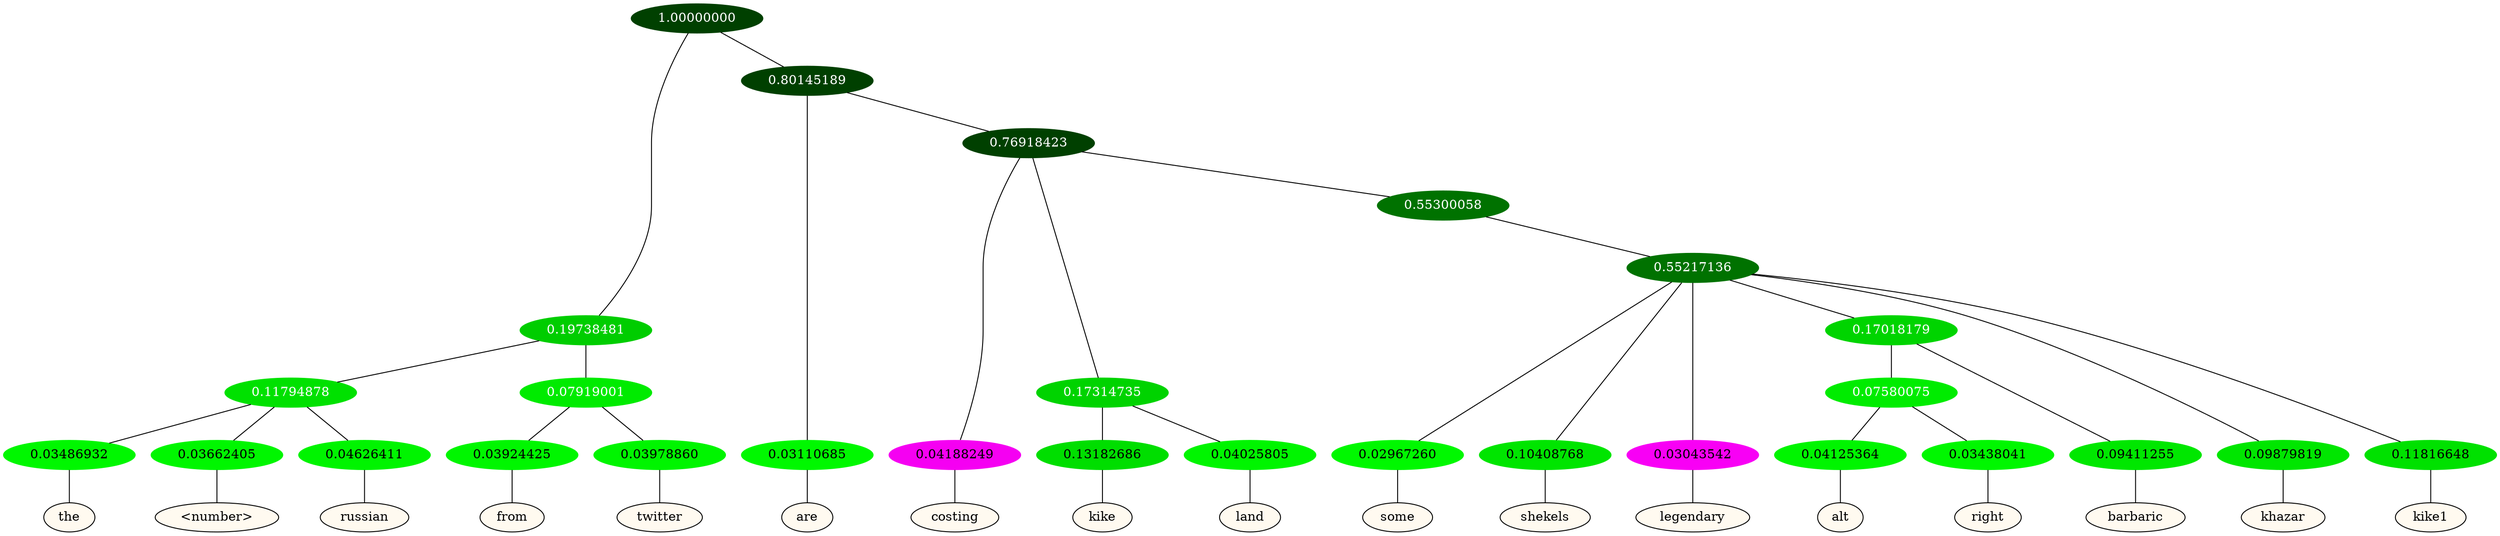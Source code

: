 graph {
	node [format=png height=0.15 nodesep=0.001 ordering=out overlap=prism overlap_scaling=0.01 ranksep=0.001 ratio=0.2 style=filled width=0.15]
	{
		rank=same
		a_w_7 [label=the color=black fillcolor=floralwhite style="filled,solid"]
		a_w_8 [label="\<number\>" color=black fillcolor=floralwhite style="filled,solid"]
		a_w_9 [label=russian color=black fillcolor=floralwhite style="filled,solid"]
		a_w_10 [label=from color=black fillcolor=floralwhite style="filled,solid"]
		a_w_11 [label=twitter color=black fillcolor=floralwhite style="filled,solid"]
		a_w_5 [label=are color=black fillcolor=floralwhite style="filled,solid"]
		a_w_12 [label=costing color=black fillcolor=floralwhite style="filled,solid"]
		a_w_15 [label=kike color=black fillcolor=floralwhite style="filled,solid"]
		a_w_16 [label=land color=black fillcolor=floralwhite style="filled,solid"]
		a_w_18 [label=some color=black fillcolor=floralwhite style="filled,solid"]
		a_w_19 [label=shekels color=black fillcolor=floralwhite style="filled,solid"]
		a_w_20 [label=legendary color=black fillcolor=floralwhite style="filled,solid"]
		a_w_26 [label=alt color=black fillcolor=floralwhite style="filled,solid"]
		a_w_27 [label=right color=black fillcolor=floralwhite style="filled,solid"]
		a_w_25 [label=barbaric color=black fillcolor=floralwhite style="filled,solid"]
		a_w_22 [label=khazar color=black fillcolor=floralwhite style="filled,solid"]
		a_w_23 [label=kike1 color=black fillcolor=floralwhite style="filled,solid"]
	}
	a_n_7 -- a_w_7
	a_n_8 -- a_w_8
	a_n_9 -- a_w_9
	a_n_10 -- a_w_10
	a_n_11 -- a_w_11
	a_n_5 -- a_w_5
	a_n_12 -- a_w_12
	a_n_15 -- a_w_15
	a_n_16 -- a_w_16
	a_n_18 -- a_w_18
	a_n_19 -- a_w_19
	a_n_20 -- a_w_20
	a_n_26 -- a_w_26
	a_n_27 -- a_w_27
	a_n_25 -- a_w_25
	a_n_22 -- a_w_22
	a_n_23 -- a_w_23
	{
		rank=same
		a_n_7 [label=0.03486932 color="0.334 1.000 0.965" fontcolor=black]
		a_n_8 [label=0.03662405 color="0.334 1.000 0.963" fontcolor=black]
		a_n_9 [label=0.04626411 color="0.334 1.000 0.954" fontcolor=black]
		a_n_10 [label=0.03924425 color="0.334 1.000 0.961" fontcolor=black]
		a_n_11 [label=0.03978860 color="0.334 1.000 0.960" fontcolor=black]
		a_n_5 [label=0.03110685 color="0.334 1.000 0.969" fontcolor=black]
		a_n_12 [label=0.04188249 color="0.835 1.000 0.958" fontcolor=black]
		a_n_15 [label=0.13182686 color="0.334 1.000 0.868" fontcolor=black]
		a_n_16 [label=0.04025805 color="0.334 1.000 0.960" fontcolor=black]
		a_n_18 [label=0.02967260 color="0.334 1.000 0.970" fontcolor=black]
		a_n_19 [label=0.10408768 color="0.334 1.000 0.896" fontcolor=black]
		a_n_20 [label=0.03043542 color="0.835 1.000 0.970" fontcolor=black]
		a_n_26 [label=0.04125364 color="0.334 1.000 0.959" fontcolor=black]
		a_n_27 [label=0.03438041 color="0.334 1.000 0.966" fontcolor=black]
		a_n_25 [label=0.09411255 color="0.334 1.000 0.906" fontcolor=black]
		a_n_22 [label=0.09879819 color="0.334 1.000 0.901" fontcolor=black]
		a_n_23 [label=0.11816648 color="0.334 1.000 0.882" fontcolor=black]
	}
	a_n_0 [label=1.00000000 color="0.334 1.000 0.250" fontcolor=grey99]
	a_n_1 [label=0.19738481 color="0.334 1.000 0.803" fontcolor=grey99]
	a_n_0 -- a_n_1
	a_n_2 [label=0.80145189 color="0.334 1.000 0.250" fontcolor=grey99]
	a_n_0 -- a_n_2
	a_n_3 [label=0.11794878 color="0.334 1.000 0.882" fontcolor=grey99]
	a_n_1 -- a_n_3
	a_n_4 [label=0.07919001 color="0.334 1.000 0.921" fontcolor=grey99]
	a_n_1 -- a_n_4
	a_n_2 -- a_n_5
	a_n_6 [label=0.76918423 color="0.334 1.000 0.250" fontcolor=grey99]
	a_n_2 -- a_n_6
	a_n_3 -- a_n_7
	a_n_3 -- a_n_8
	a_n_3 -- a_n_9
	a_n_4 -- a_n_10
	a_n_4 -- a_n_11
	a_n_6 -- a_n_12
	a_n_13 [label=0.17314735 color="0.334 1.000 0.827" fontcolor=grey99]
	a_n_6 -- a_n_13
	a_n_14 [label=0.55300058 color="0.334 1.000 0.447" fontcolor=grey99]
	a_n_6 -- a_n_14
	a_n_13 -- a_n_15
	a_n_13 -- a_n_16
	a_n_17 [label=0.55217136 color="0.334 1.000 0.448" fontcolor=grey99]
	a_n_14 -- a_n_17
	a_n_17 -- a_n_18
	a_n_17 -- a_n_19
	a_n_17 -- a_n_20
	a_n_21 [label=0.17018179 color="0.334 1.000 0.830" fontcolor=grey99]
	a_n_17 -- a_n_21
	a_n_17 -- a_n_22
	a_n_17 -- a_n_23
	a_n_24 [label=0.07580075 color="0.334 1.000 0.924" fontcolor=grey99]
	a_n_21 -- a_n_24
	a_n_21 -- a_n_25
	a_n_24 -- a_n_26
	a_n_24 -- a_n_27
}
